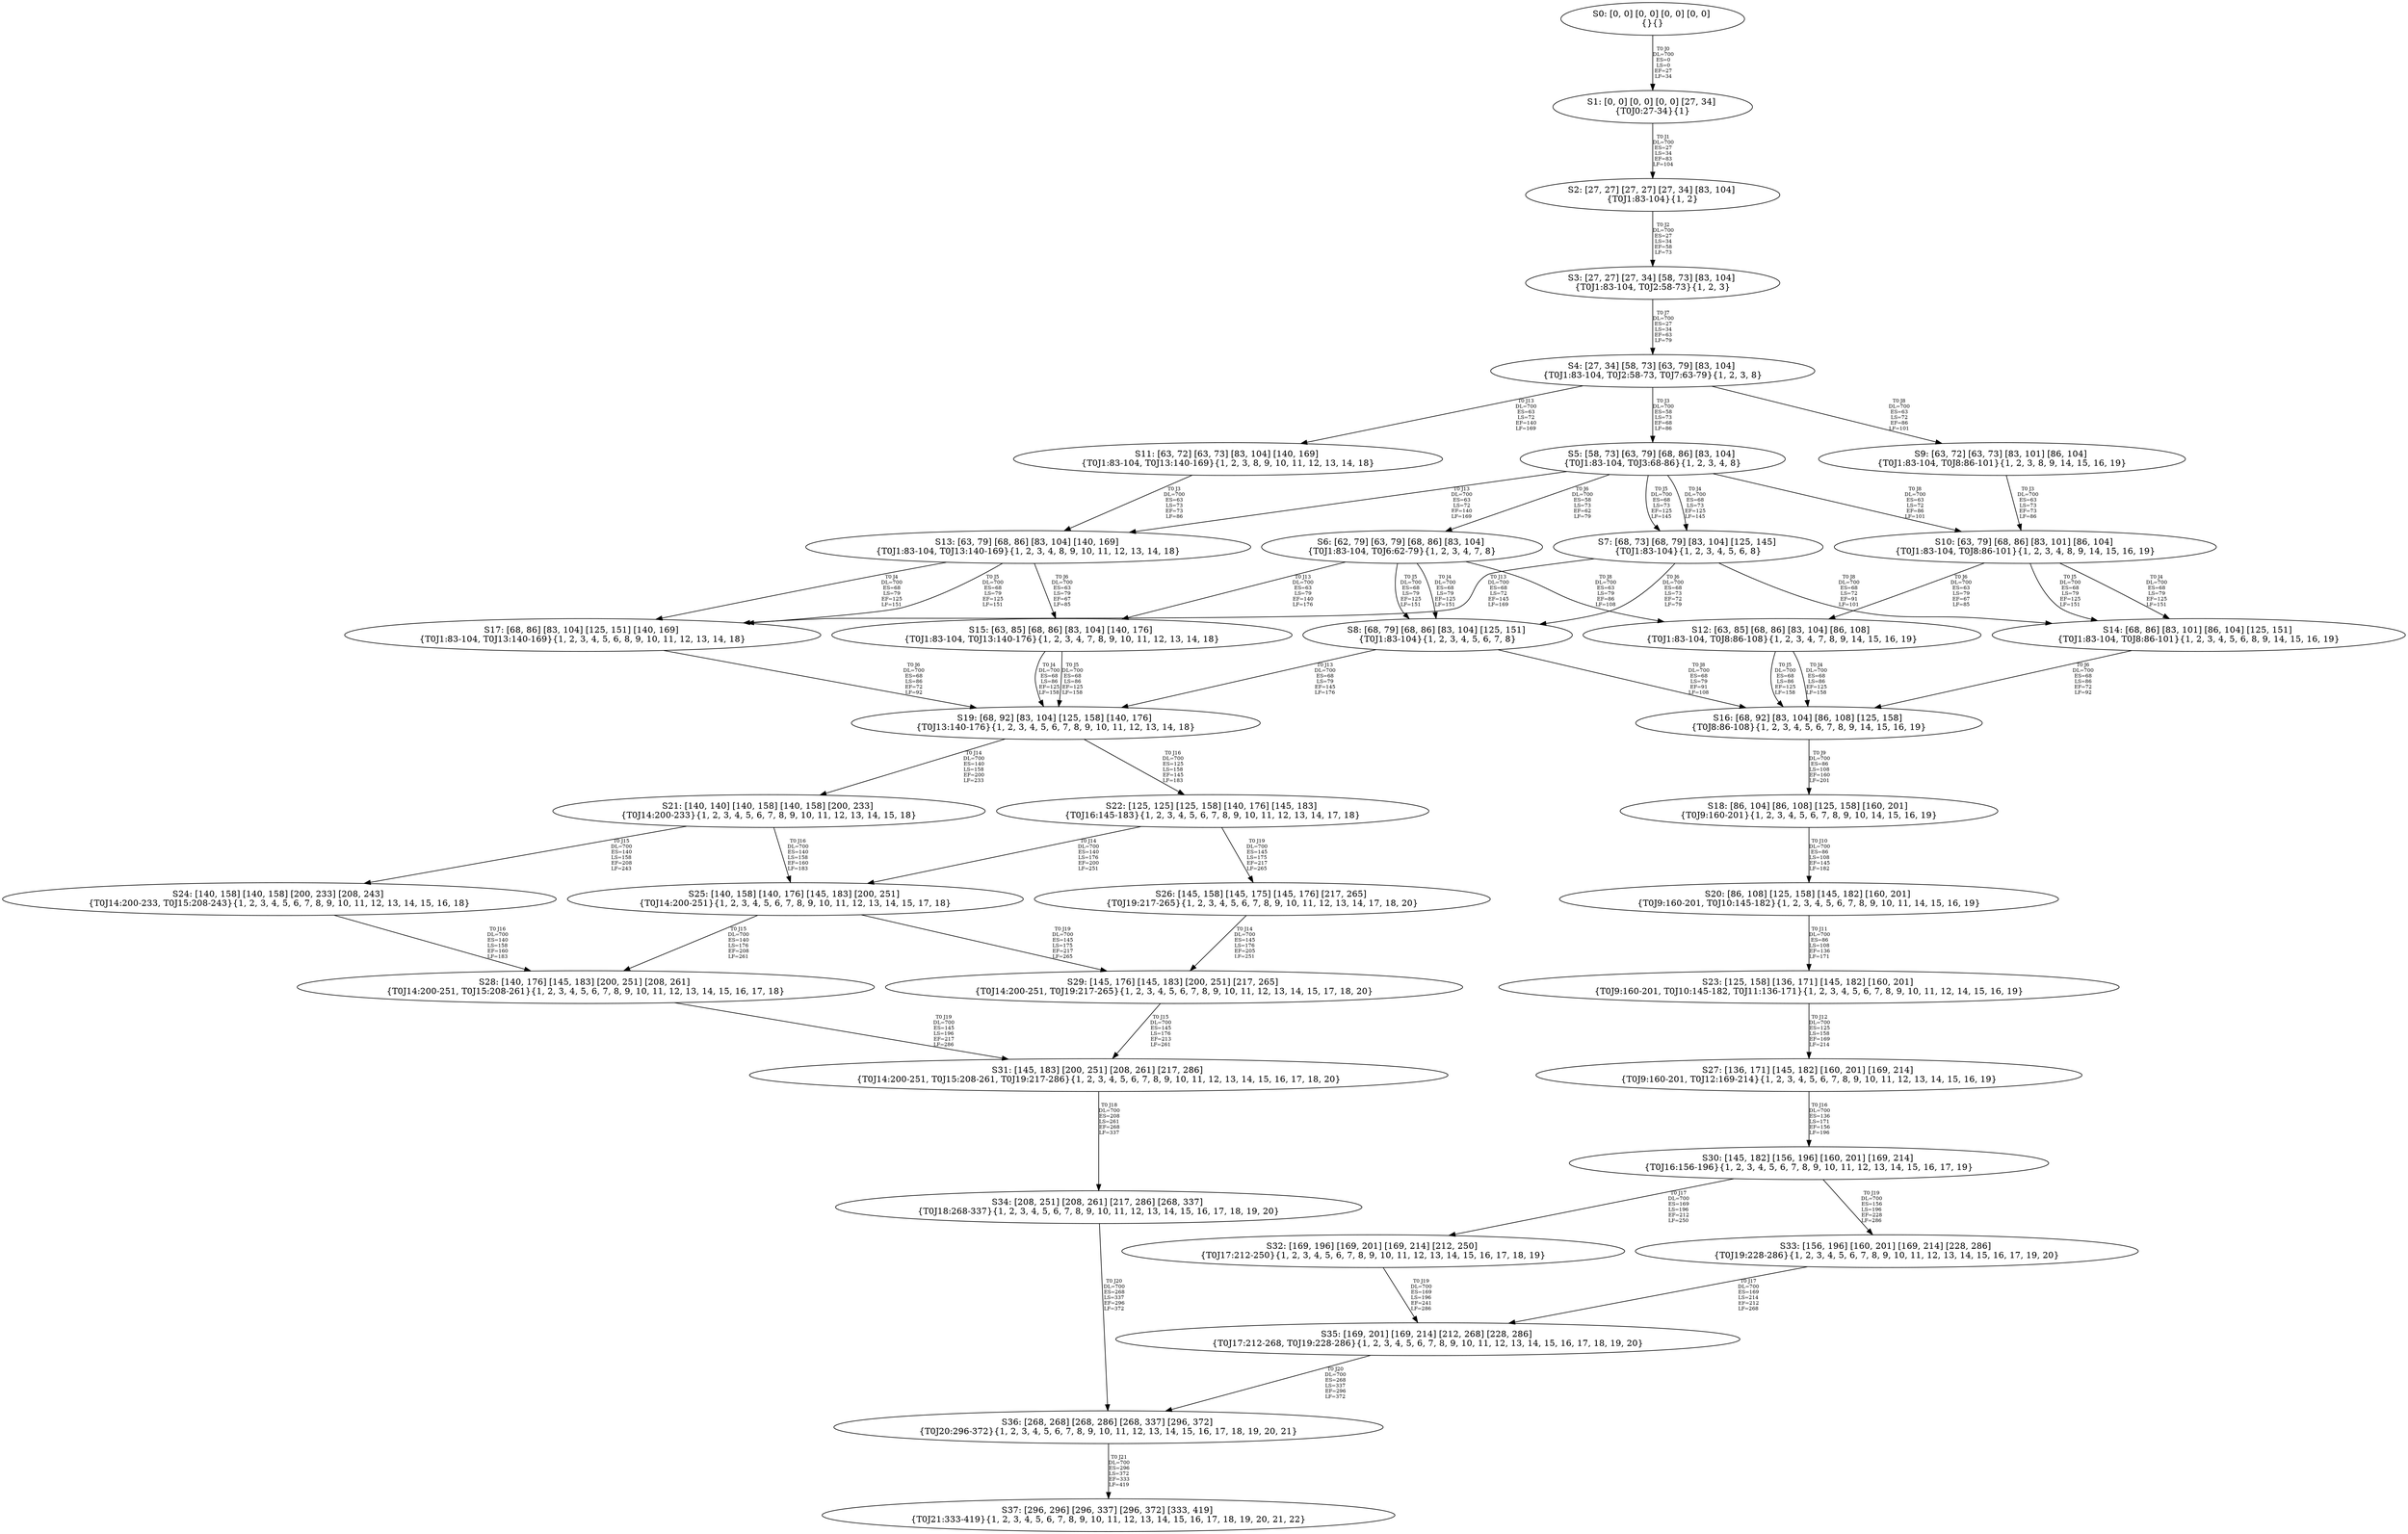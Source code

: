 digraph {
	S0[label="S0: [0, 0] [0, 0] [0, 0] [0, 0] \n{}{}"];
	S1[label="S1: [0, 0] [0, 0] [0, 0] [27, 34] \n{T0J0:27-34}{1}"];
	S2[label="S2: [27, 27] [27, 27] [27, 34] [83, 104] \n{T0J1:83-104}{1, 2}"];
	S3[label="S3: [27, 27] [27, 34] [58, 73] [83, 104] \n{T0J1:83-104, T0J2:58-73}{1, 2, 3}"];
	S4[label="S4: [27, 34] [58, 73] [63, 79] [83, 104] \n{T0J1:83-104, T0J2:58-73, T0J7:63-79}{1, 2, 3, 8}"];
	S5[label="S5: [58, 73] [63, 79] [68, 86] [83, 104] \n{T0J1:83-104, T0J3:68-86}{1, 2, 3, 4, 8}"];
	S6[label="S6: [62, 79] [63, 79] [68, 86] [83, 104] \n{T0J1:83-104, T0J6:62-79}{1, 2, 3, 4, 7, 8}"];
	S7[label="S7: [68, 73] [68, 79] [83, 104] [125, 145] \n{T0J1:83-104}{1, 2, 3, 4, 5, 6, 8}"];
	S8[label="S8: [68, 79] [68, 86] [83, 104] [125, 151] \n{T0J1:83-104}{1, 2, 3, 4, 5, 6, 7, 8}"];
	S9[label="S9: [63, 72] [63, 73] [83, 101] [86, 104] \n{T0J1:83-104, T0J8:86-101}{1, 2, 3, 8, 9, 14, 15, 16, 19}"];
	S10[label="S10: [63, 79] [68, 86] [83, 101] [86, 104] \n{T0J1:83-104, T0J8:86-101}{1, 2, 3, 4, 8, 9, 14, 15, 16, 19}"];
	S11[label="S11: [63, 72] [63, 73] [83, 104] [140, 169] \n{T0J1:83-104, T0J13:140-169}{1, 2, 3, 8, 9, 10, 11, 12, 13, 14, 18}"];
	S12[label="S12: [63, 85] [68, 86] [83, 104] [86, 108] \n{T0J1:83-104, T0J8:86-108}{1, 2, 3, 4, 7, 8, 9, 14, 15, 16, 19}"];
	S13[label="S13: [63, 79] [68, 86] [83, 104] [140, 169] \n{T0J1:83-104, T0J13:140-169}{1, 2, 3, 4, 8, 9, 10, 11, 12, 13, 14, 18}"];
	S14[label="S14: [68, 86] [83, 101] [86, 104] [125, 151] \n{T0J1:83-104, T0J8:86-101}{1, 2, 3, 4, 5, 6, 8, 9, 14, 15, 16, 19}"];
	S15[label="S15: [63, 85] [68, 86] [83, 104] [140, 176] \n{T0J1:83-104, T0J13:140-176}{1, 2, 3, 4, 7, 8, 9, 10, 11, 12, 13, 14, 18}"];
	S16[label="S16: [68, 92] [83, 104] [86, 108] [125, 158] \n{T0J8:86-108}{1, 2, 3, 4, 5, 6, 7, 8, 9, 14, 15, 16, 19}"];
	S17[label="S17: [68, 86] [83, 104] [125, 151] [140, 169] \n{T0J1:83-104, T0J13:140-169}{1, 2, 3, 4, 5, 6, 8, 9, 10, 11, 12, 13, 14, 18}"];
	S18[label="S18: [86, 104] [86, 108] [125, 158] [160, 201] \n{T0J9:160-201}{1, 2, 3, 4, 5, 6, 7, 8, 9, 10, 14, 15, 16, 19}"];
	S19[label="S19: [68, 92] [83, 104] [125, 158] [140, 176] \n{T0J13:140-176}{1, 2, 3, 4, 5, 6, 7, 8, 9, 10, 11, 12, 13, 14, 18}"];
	S20[label="S20: [86, 108] [125, 158] [145, 182] [160, 201] \n{T0J9:160-201, T0J10:145-182}{1, 2, 3, 4, 5, 6, 7, 8, 9, 10, 11, 14, 15, 16, 19}"];
	S21[label="S21: [140, 140] [140, 158] [140, 158] [200, 233] \n{T0J14:200-233}{1, 2, 3, 4, 5, 6, 7, 8, 9, 10, 11, 12, 13, 14, 15, 18}"];
	S22[label="S22: [125, 125] [125, 158] [140, 176] [145, 183] \n{T0J16:145-183}{1, 2, 3, 4, 5, 6, 7, 8, 9, 10, 11, 12, 13, 14, 17, 18}"];
	S23[label="S23: [125, 158] [136, 171] [145, 182] [160, 201] \n{T0J9:160-201, T0J10:145-182, T0J11:136-171}{1, 2, 3, 4, 5, 6, 7, 8, 9, 10, 11, 12, 14, 15, 16, 19}"];
	S24[label="S24: [140, 158] [140, 158] [200, 233] [208, 243] \n{T0J14:200-233, T0J15:208-243}{1, 2, 3, 4, 5, 6, 7, 8, 9, 10, 11, 12, 13, 14, 15, 16, 18}"];
	S25[label="S25: [140, 158] [140, 176] [145, 183] [200, 251] \n{T0J14:200-251}{1, 2, 3, 4, 5, 6, 7, 8, 9, 10, 11, 12, 13, 14, 15, 17, 18}"];
	S26[label="S26: [145, 158] [145, 175] [145, 176] [217, 265] \n{T0J19:217-265}{1, 2, 3, 4, 5, 6, 7, 8, 9, 10, 11, 12, 13, 14, 17, 18, 20}"];
	S27[label="S27: [136, 171] [145, 182] [160, 201] [169, 214] \n{T0J9:160-201, T0J12:169-214}{1, 2, 3, 4, 5, 6, 7, 8, 9, 10, 11, 12, 13, 14, 15, 16, 19}"];
	S28[label="S28: [140, 176] [145, 183] [200, 251] [208, 261] \n{T0J14:200-251, T0J15:208-261}{1, 2, 3, 4, 5, 6, 7, 8, 9, 10, 11, 12, 13, 14, 15, 16, 17, 18}"];
	S29[label="S29: [145, 176] [145, 183] [200, 251] [217, 265] \n{T0J14:200-251, T0J19:217-265}{1, 2, 3, 4, 5, 6, 7, 8, 9, 10, 11, 12, 13, 14, 15, 17, 18, 20}"];
	S30[label="S30: [145, 182] [156, 196] [160, 201] [169, 214] \n{T0J16:156-196}{1, 2, 3, 4, 5, 6, 7, 8, 9, 10, 11, 12, 13, 14, 15, 16, 17, 19}"];
	S31[label="S31: [145, 183] [200, 251] [208, 261] [217, 286] \n{T0J14:200-251, T0J15:208-261, T0J19:217-286}{1, 2, 3, 4, 5, 6, 7, 8, 9, 10, 11, 12, 13, 14, 15, 16, 17, 18, 20}"];
	S32[label="S32: [169, 196] [169, 201] [169, 214] [212, 250] \n{T0J17:212-250}{1, 2, 3, 4, 5, 6, 7, 8, 9, 10, 11, 12, 13, 14, 15, 16, 17, 18, 19}"];
	S33[label="S33: [156, 196] [160, 201] [169, 214] [228, 286] \n{T0J19:228-286}{1, 2, 3, 4, 5, 6, 7, 8, 9, 10, 11, 12, 13, 14, 15, 16, 17, 19, 20}"];
	S34[label="S34: [208, 251] [208, 261] [217, 286] [268, 337] \n{T0J18:268-337}{1, 2, 3, 4, 5, 6, 7, 8, 9, 10, 11, 12, 13, 14, 15, 16, 17, 18, 19, 20}"];
	S35[label="S35: [169, 201] [169, 214] [212, 268] [228, 286] \n{T0J17:212-268, T0J19:228-286}{1, 2, 3, 4, 5, 6, 7, 8, 9, 10, 11, 12, 13, 14, 15, 16, 17, 18, 19, 20}"];
	S36[label="S36: [268, 268] [268, 286] [268, 337] [296, 372] \n{T0J20:296-372}{1, 2, 3, 4, 5, 6, 7, 8, 9, 10, 11, 12, 13, 14, 15, 16, 17, 18, 19, 20, 21}"];
	S37[label="S37: [296, 296] [296, 337] [296, 372] [333, 419] \n{T0J21:333-419}{1, 2, 3, 4, 5, 6, 7, 8, 9, 10, 11, 12, 13, 14, 15, 16, 17, 18, 19, 20, 21, 22}"];
	S0 -> S1[label="T0 J0\nDL=700\nES=0\nLS=0\nEF=27\nLF=34",fontsize=8];
	S1 -> S2[label="T0 J1\nDL=700\nES=27\nLS=34\nEF=83\nLF=104",fontsize=8];
	S2 -> S3[label="T0 J2\nDL=700\nES=27\nLS=34\nEF=58\nLF=73",fontsize=8];
	S3 -> S4[label="T0 J7\nDL=700\nES=27\nLS=34\nEF=63\nLF=79",fontsize=8];
	S4 -> S5[label="T0 J3\nDL=700\nES=58\nLS=73\nEF=68\nLF=86",fontsize=8];
	S4 -> S9[label="T0 J8\nDL=700\nES=63\nLS=72\nEF=86\nLF=101",fontsize=8];
	S4 -> S11[label="T0 J13\nDL=700\nES=63\nLS=72\nEF=140\nLF=169",fontsize=8];
	S5 -> S7[label="T0 J4\nDL=700\nES=68\nLS=73\nEF=125\nLF=145",fontsize=8];
	S5 -> S7[label="T0 J5\nDL=700\nES=68\nLS=73\nEF=125\nLF=145",fontsize=8];
	S5 -> S6[label="T0 J6\nDL=700\nES=58\nLS=73\nEF=62\nLF=79",fontsize=8];
	S5 -> S10[label="T0 J8\nDL=700\nES=63\nLS=72\nEF=86\nLF=101",fontsize=8];
	S5 -> S13[label="T0 J13\nDL=700\nES=63\nLS=72\nEF=140\nLF=169",fontsize=8];
	S6 -> S8[label="T0 J4\nDL=700\nES=68\nLS=79\nEF=125\nLF=151",fontsize=8];
	S6 -> S8[label="T0 J5\nDL=700\nES=68\nLS=79\nEF=125\nLF=151",fontsize=8];
	S6 -> S12[label="T0 J8\nDL=700\nES=63\nLS=79\nEF=86\nLF=108",fontsize=8];
	S6 -> S15[label="T0 J13\nDL=700\nES=63\nLS=79\nEF=140\nLF=176",fontsize=8];
	S7 -> S8[label="T0 J6\nDL=700\nES=68\nLS=73\nEF=72\nLF=79",fontsize=8];
	S7 -> S14[label="T0 J8\nDL=700\nES=68\nLS=72\nEF=91\nLF=101",fontsize=8];
	S7 -> S17[label="T0 J13\nDL=700\nES=68\nLS=72\nEF=145\nLF=169",fontsize=8];
	S8 -> S16[label="T0 J8\nDL=700\nES=68\nLS=79\nEF=91\nLF=108",fontsize=8];
	S8 -> S19[label="T0 J13\nDL=700\nES=68\nLS=79\nEF=145\nLF=176",fontsize=8];
	S9 -> S10[label="T0 J3\nDL=700\nES=63\nLS=73\nEF=73\nLF=86",fontsize=8];
	S10 -> S14[label="T0 J4\nDL=700\nES=68\nLS=79\nEF=125\nLF=151",fontsize=8];
	S10 -> S14[label="T0 J5\nDL=700\nES=68\nLS=79\nEF=125\nLF=151",fontsize=8];
	S10 -> S12[label="T0 J6\nDL=700\nES=63\nLS=79\nEF=67\nLF=85",fontsize=8];
	S11 -> S13[label="T0 J3\nDL=700\nES=63\nLS=73\nEF=73\nLF=86",fontsize=8];
	S12 -> S16[label="T0 J4\nDL=700\nES=68\nLS=86\nEF=125\nLF=158",fontsize=8];
	S12 -> S16[label="T0 J5\nDL=700\nES=68\nLS=86\nEF=125\nLF=158",fontsize=8];
	S13 -> S17[label="T0 J4\nDL=700\nES=68\nLS=79\nEF=125\nLF=151",fontsize=8];
	S13 -> S17[label="T0 J5\nDL=700\nES=68\nLS=79\nEF=125\nLF=151",fontsize=8];
	S13 -> S15[label="T0 J6\nDL=700\nES=63\nLS=79\nEF=67\nLF=85",fontsize=8];
	S14 -> S16[label="T0 J6\nDL=700\nES=68\nLS=86\nEF=72\nLF=92",fontsize=8];
	S15 -> S19[label="T0 J4\nDL=700\nES=68\nLS=86\nEF=125\nLF=158",fontsize=8];
	S15 -> S19[label="T0 J5\nDL=700\nES=68\nLS=86\nEF=125\nLF=158",fontsize=8];
	S16 -> S18[label="T0 J9\nDL=700\nES=86\nLS=108\nEF=160\nLF=201",fontsize=8];
	S17 -> S19[label="T0 J6\nDL=700\nES=68\nLS=86\nEF=72\nLF=92",fontsize=8];
	S18 -> S20[label="T0 J10\nDL=700\nES=86\nLS=108\nEF=145\nLF=182",fontsize=8];
	S19 -> S21[label="T0 J14\nDL=700\nES=140\nLS=158\nEF=200\nLF=233",fontsize=8];
	S19 -> S22[label="T0 J16\nDL=700\nES=125\nLS=158\nEF=145\nLF=183",fontsize=8];
	S20 -> S23[label="T0 J11\nDL=700\nES=86\nLS=108\nEF=136\nLF=171",fontsize=8];
	S21 -> S24[label="T0 J15\nDL=700\nES=140\nLS=158\nEF=208\nLF=243",fontsize=8];
	S21 -> S25[label="T0 J16\nDL=700\nES=140\nLS=158\nEF=160\nLF=183",fontsize=8];
	S22 -> S25[label="T0 J14\nDL=700\nES=140\nLS=176\nEF=200\nLF=251",fontsize=8];
	S22 -> S26[label="T0 J19\nDL=700\nES=145\nLS=175\nEF=217\nLF=265",fontsize=8];
	S23 -> S27[label="T0 J12\nDL=700\nES=125\nLS=158\nEF=169\nLF=214",fontsize=8];
	S24 -> S28[label="T0 J16\nDL=700\nES=140\nLS=158\nEF=160\nLF=183",fontsize=8];
	S25 -> S28[label="T0 J15\nDL=700\nES=140\nLS=176\nEF=208\nLF=261",fontsize=8];
	S25 -> S29[label="T0 J19\nDL=700\nES=145\nLS=175\nEF=217\nLF=265",fontsize=8];
	S26 -> S29[label="T0 J14\nDL=700\nES=145\nLS=176\nEF=205\nLF=251",fontsize=8];
	S27 -> S30[label="T0 J16\nDL=700\nES=136\nLS=171\nEF=156\nLF=196",fontsize=8];
	S28 -> S31[label="T0 J19\nDL=700\nES=145\nLS=196\nEF=217\nLF=286",fontsize=8];
	S29 -> S31[label="T0 J15\nDL=700\nES=145\nLS=176\nEF=213\nLF=261",fontsize=8];
	S30 -> S32[label="T0 J17\nDL=700\nES=169\nLS=196\nEF=212\nLF=250",fontsize=8];
	S30 -> S33[label="T0 J19\nDL=700\nES=156\nLS=196\nEF=228\nLF=286",fontsize=8];
	S31 -> S34[label="T0 J18\nDL=700\nES=208\nLS=261\nEF=268\nLF=337",fontsize=8];
	S32 -> S35[label="T0 J19\nDL=700\nES=169\nLS=196\nEF=241\nLF=286",fontsize=8];
	S33 -> S35[label="T0 J17\nDL=700\nES=169\nLS=214\nEF=212\nLF=268",fontsize=8];
	S34 -> S36[label="T0 J20\nDL=700\nES=268\nLS=337\nEF=296\nLF=372",fontsize=8];
	S35 -> S36[label="T0 J20\nDL=700\nES=268\nLS=337\nEF=296\nLF=372",fontsize=8];
	S36 -> S37[label="T0 J21\nDL=700\nES=296\nLS=372\nEF=333\nLF=419",fontsize=8];
}
